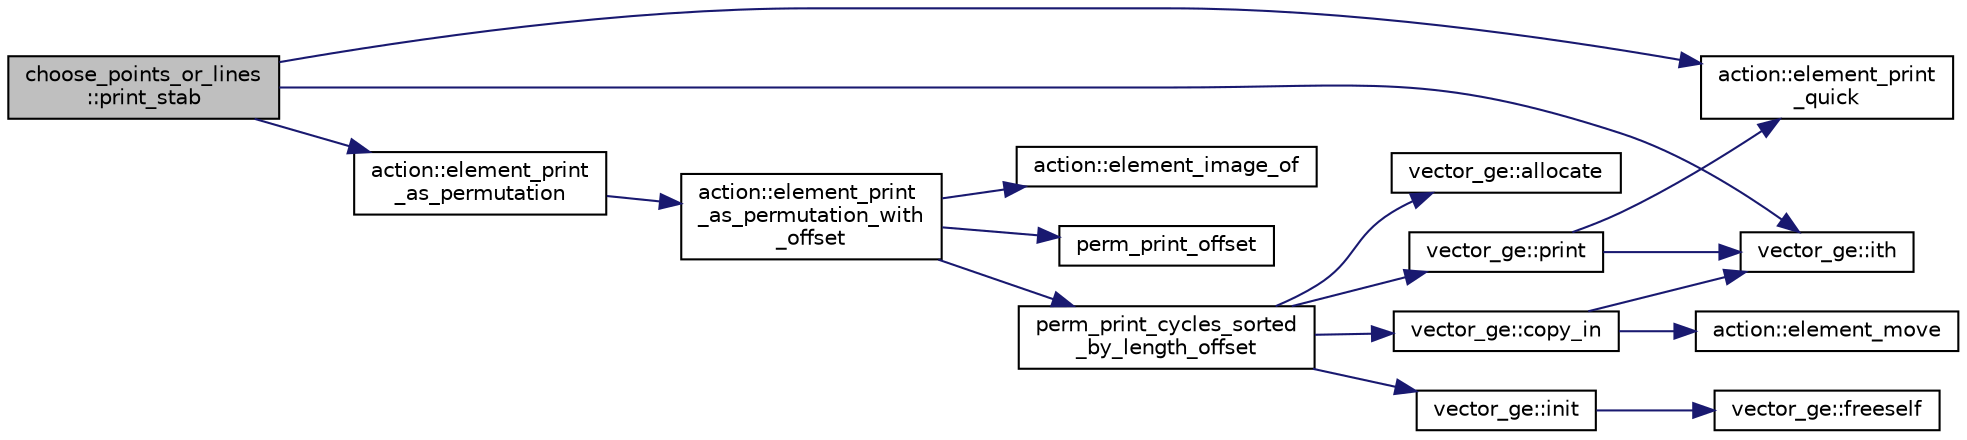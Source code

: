 digraph "choose_points_or_lines::print_stab"
{
  edge [fontname="Helvetica",fontsize="10",labelfontname="Helvetica",labelfontsize="10"];
  node [fontname="Helvetica",fontsize="10",shape=record];
  rankdir="LR";
  Node1906 [label="choose_points_or_lines\l::print_stab",height=0.2,width=0.4,color="black", fillcolor="grey75", style="filled", fontcolor="black"];
  Node1906 -> Node1907 [color="midnightblue",fontsize="10",style="solid",fontname="Helvetica"];
  Node1907 [label="action::element_print\l_quick",height=0.2,width=0.4,color="black", fillcolor="white", style="filled",URL="$d2/d86/classaction.html#a4844680cf6750396f76494a28655265b"];
  Node1906 -> Node1908 [color="midnightblue",fontsize="10",style="solid",fontname="Helvetica"];
  Node1908 [label="vector_ge::ith",height=0.2,width=0.4,color="black", fillcolor="white", style="filled",URL="$d4/d6e/classvector__ge.html#a1ff002e8b746a9beb119d57dcd4a15ff"];
  Node1906 -> Node1909 [color="midnightblue",fontsize="10",style="solid",fontname="Helvetica"];
  Node1909 [label="action::element_print\l_as_permutation",height=0.2,width=0.4,color="black", fillcolor="white", style="filled",URL="$d2/d86/classaction.html#a2975618a8203187b688a67c947150bb8"];
  Node1909 -> Node1910 [color="midnightblue",fontsize="10",style="solid",fontname="Helvetica"];
  Node1910 [label="action::element_print\l_as_permutation_with\l_offset",height=0.2,width=0.4,color="black", fillcolor="white", style="filled",URL="$d2/d86/classaction.html#addd61d869434abaad431124a6d858396"];
  Node1910 -> Node1911 [color="midnightblue",fontsize="10",style="solid",fontname="Helvetica"];
  Node1911 [label="action::element_image_of",height=0.2,width=0.4,color="black", fillcolor="white", style="filled",URL="$d2/d86/classaction.html#ae09559d4537a048fc860f8a74a31393d"];
  Node1910 -> Node1912 [color="midnightblue",fontsize="10",style="solid",fontname="Helvetica"];
  Node1912 [label="perm_print_offset",height=0.2,width=0.4,color="black", fillcolor="white", style="filled",URL="$d2/d7c/combinatorics_8_c.html#ab87deef2ba9e4d2ce386a19eeaffecf3"];
  Node1910 -> Node1913 [color="midnightblue",fontsize="10",style="solid",fontname="Helvetica"];
  Node1913 [label="perm_print_cycles_sorted\l_by_length_offset",height=0.2,width=0.4,color="black", fillcolor="white", style="filled",URL="$d5/d90/action__global_8_c.html#a9d1f2e34879c04dbc45d08984a8066e3"];
  Node1913 -> Node1914 [color="midnightblue",fontsize="10",style="solid",fontname="Helvetica"];
  Node1914 [label="vector_ge::init",height=0.2,width=0.4,color="black", fillcolor="white", style="filled",URL="$d4/d6e/classvector__ge.html#afe1d6befd1f1501e6be34afbaa9d30a8"];
  Node1914 -> Node1915 [color="midnightblue",fontsize="10",style="solid",fontname="Helvetica"];
  Node1915 [label="vector_ge::freeself",height=0.2,width=0.4,color="black", fillcolor="white", style="filled",URL="$d4/d6e/classvector__ge.html#aa002e4b715cc73a9b8b367d29700b452"];
  Node1913 -> Node1916 [color="midnightblue",fontsize="10",style="solid",fontname="Helvetica"];
  Node1916 [label="vector_ge::allocate",height=0.2,width=0.4,color="black", fillcolor="white", style="filled",URL="$d4/d6e/classvector__ge.html#a35b062a9201b30f0a87bf87702d243ae"];
  Node1913 -> Node1917 [color="midnightblue",fontsize="10",style="solid",fontname="Helvetica"];
  Node1917 [label="vector_ge::copy_in",height=0.2,width=0.4,color="black", fillcolor="white", style="filled",URL="$d4/d6e/classvector__ge.html#ad02ebf2d4e8bbf095685aea921999145"];
  Node1917 -> Node1908 [color="midnightblue",fontsize="10",style="solid",fontname="Helvetica"];
  Node1917 -> Node1918 [color="midnightblue",fontsize="10",style="solid",fontname="Helvetica"];
  Node1918 [label="action::element_move",height=0.2,width=0.4,color="black", fillcolor="white", style="filled",URL="$d2/d86/classaction.html#a550947491bbb534d3d7951f50198a874"];
  Node1913 -> Node1919 [color="midnightblue",fontsize="10",style="solid",fontname="Helvetica"];
  Node1919 [label="vector_ge::print",height=0.2,width=0.4,color="black", fillcolor="white", style="filled",URL="$d4/d6e/classvector__ge.html#a0d260cce035c20b32d7989c50670aa8a"];
  Node1919 -> Node1907 [color="midnightblue",fontsize="10",style="solid",fontname="Helvetica"];
  Node1919 -> Node1908 [color="midnightblue",fontsize="10",style="solid",fontname="Helvetica"];
}
